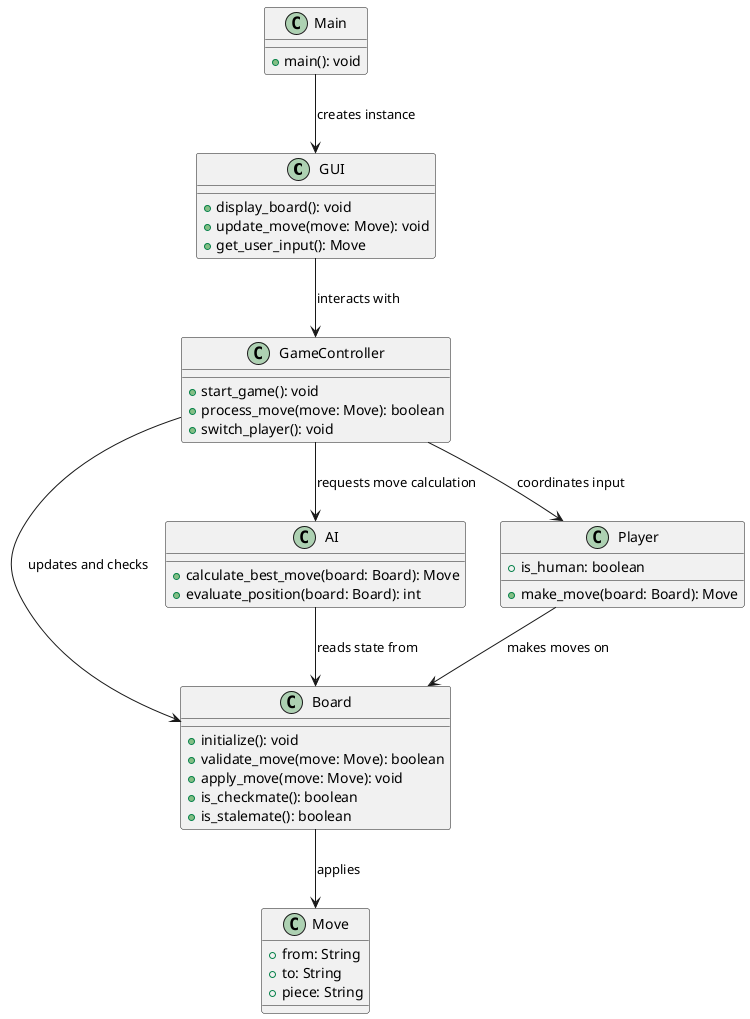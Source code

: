 @startuml

class GUI {
    +display_board(): void
    +update_move(move: Move): void
    +get_user_input(): Move
}

class GameController {
    +start_game(): void
    +process_move(move: Move): boolean
    +switch_player(): void
}

class Board {
    +initialize(): void
    +validate_move(move: Move): boolean
    +apply_move(move: Move): void
    +is_checkmate(): boolean
    +is_stalemate(): boolean
}

class AI {
    +calculate_best_move(board: Board): Move
    +evaluate_position(board: Board): int
}

class Player {
    +make_move(board: Board): Move
    +is_human: boolean
}

class Move {
    +from: String
    +to: String
    +piece: String
}

class Main {
    +main(): void
}

GUI --> GameController : interacts with
GameController --> Board : updates and checks
GameController --> AI : requests move calculation
GameController --> Player : coordinates input
Player --> Board : makes moves on
AI --> Board : reads state from
Board --> Move : applies
Main --> GUI : creates instance

@enduml